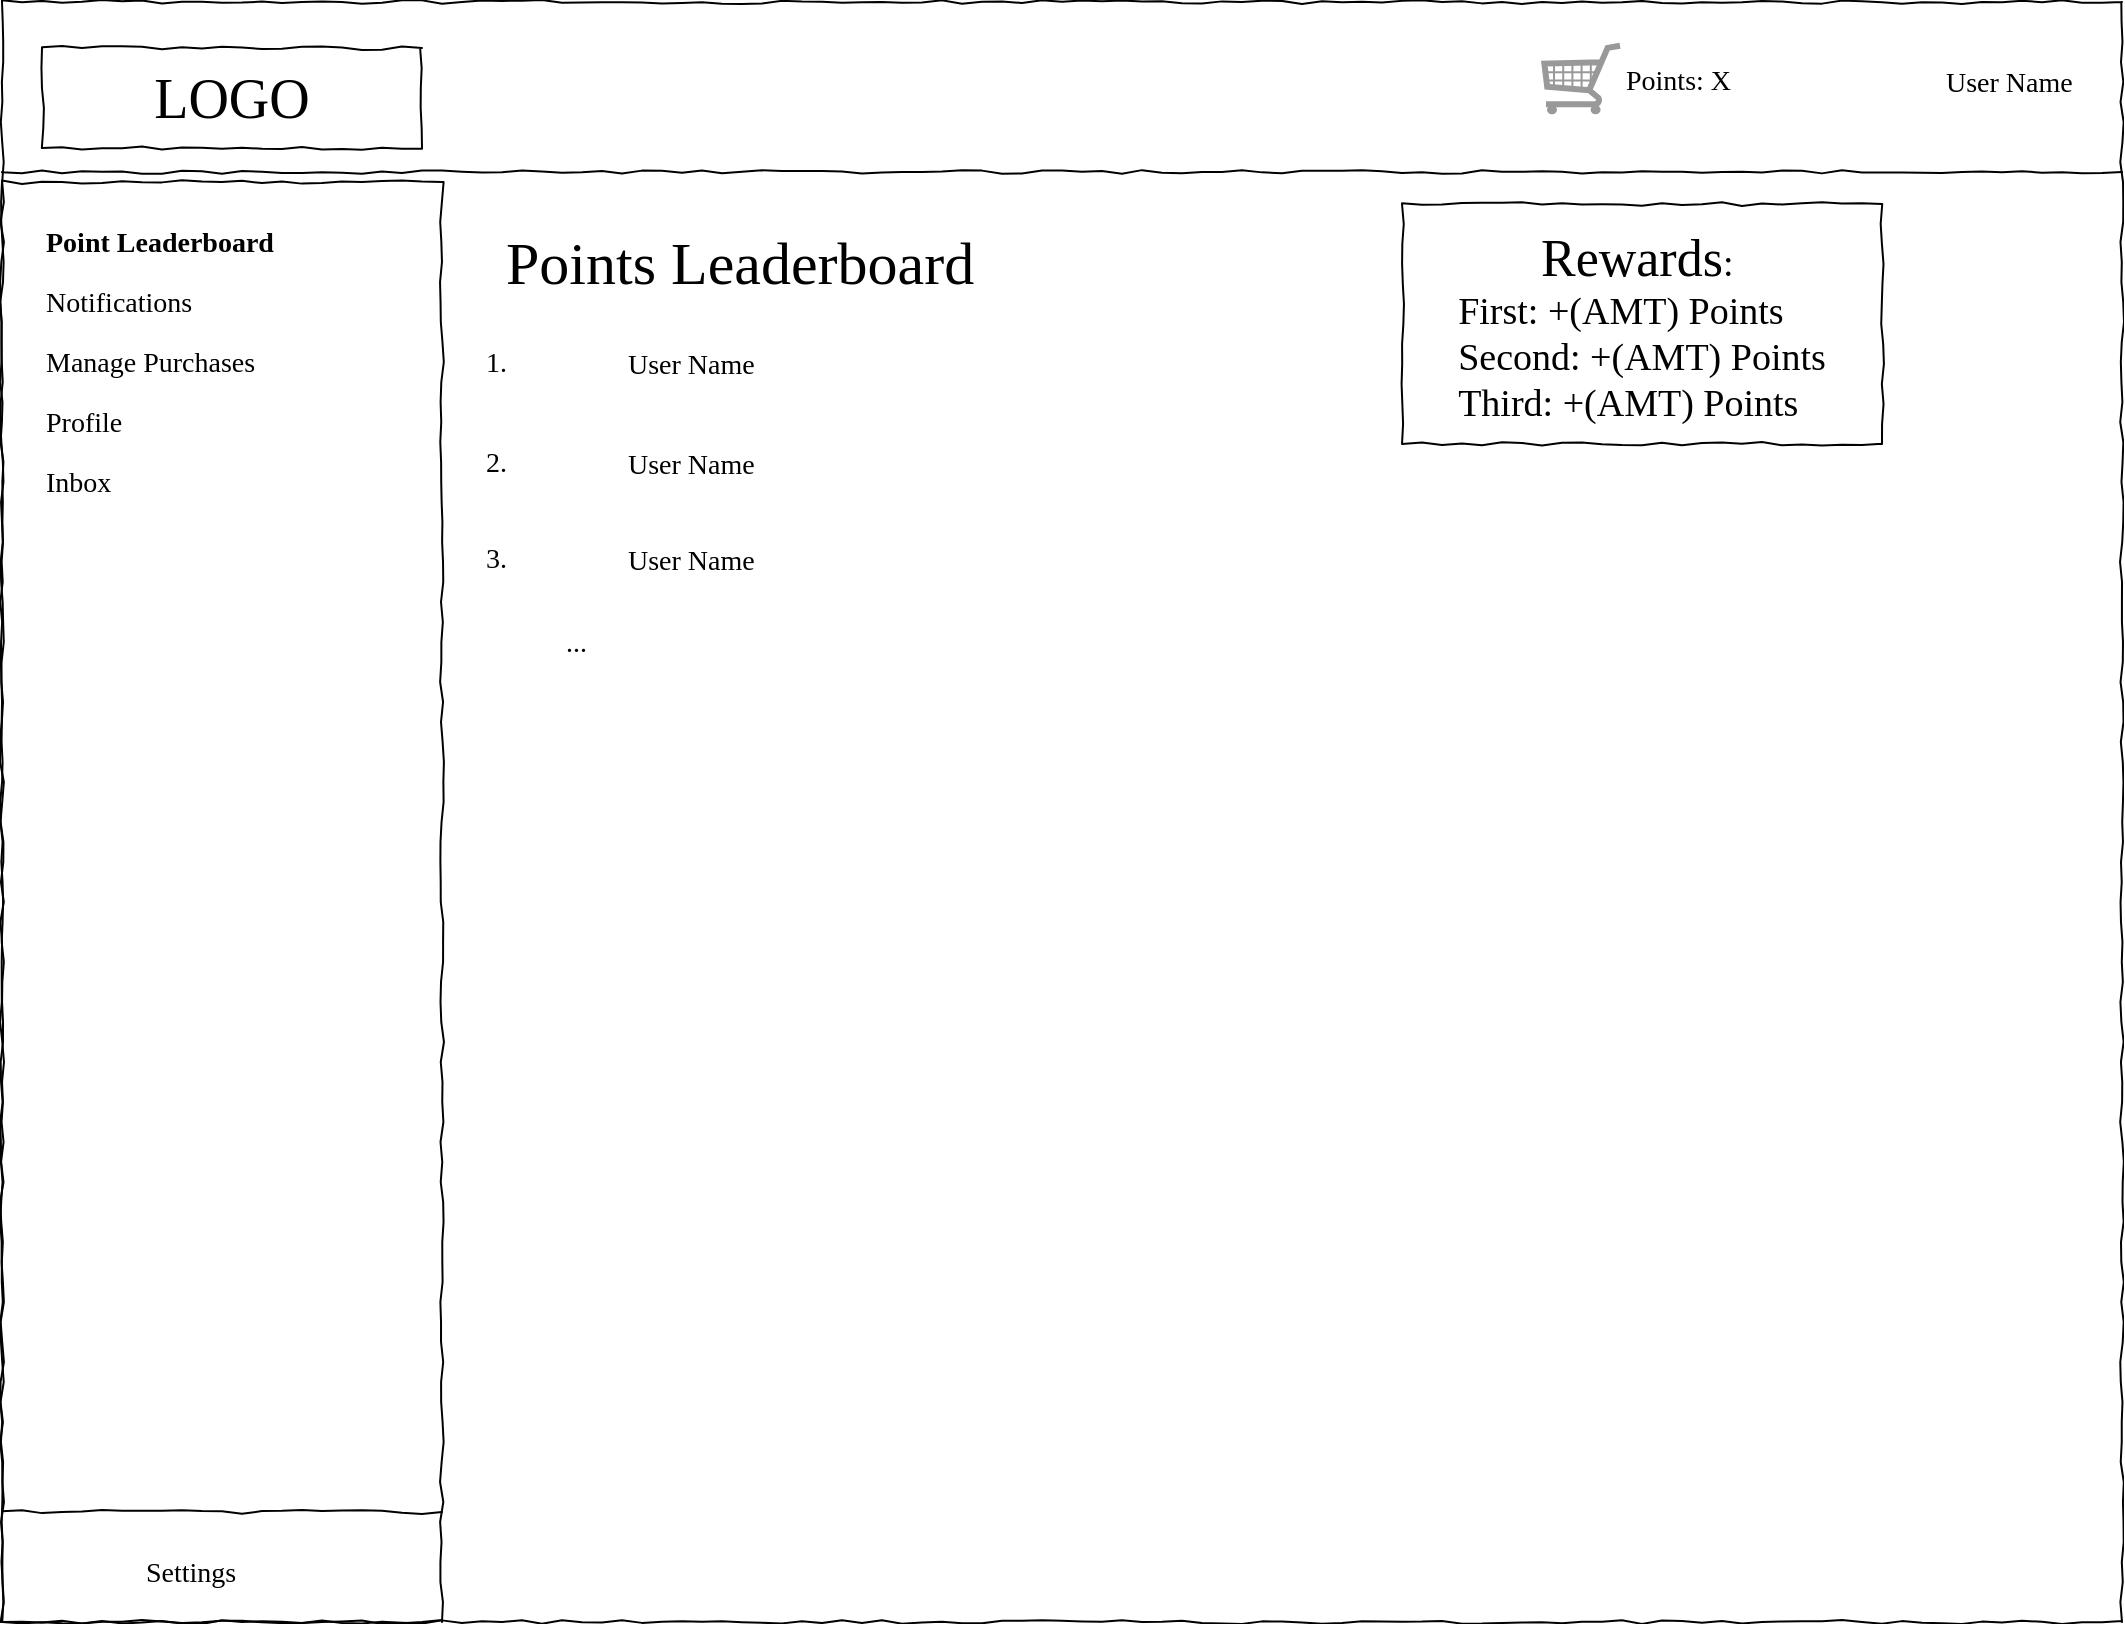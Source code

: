 <mxfile version="13.7.3" type="google"><diagram id="935G7JFL-Bs3WGecoIcB" name="Page-1"><mxGraphModel dx="1422" dy="794" grid="1" gridSize="10" guides="1" tooltips="1" connect="1" arrows="1" fold="1" page="1" pageScale="1" pageWidth="850" pageHeight="1100" math="0" shadow="0"><root><mxCell id="0"/><mxCell id="1" parent="0"/><mxCell id="7Pr6E29dwWmyfoG2bBF1-1" value="" style="whiteSpace=wrap;html=1;rounded=0;shadow=0;labelBackgroundColor=none;strokeColor=#000000;strokeWidth=1;fillColor=none;fontFamily=Verdana;fontSize=12;fontColor=#000000;align=center;comic=1;" vertex="1" parent="1"><mxGeometry x="10" y="10" width="1060" height="810" as="geometry"/></mxCell><mxCell id="7Pr6E29dwWmyfoG2bBF1-2" value="LOGO" style="whiteSpace=wrap;html=1;rounded=0;shadow=0;labelBackgroundColor=none;strokeWidth=1;fontFamily=Verdana;fontSize=28;align=center;comic=1;" vertex="1" parent="1"><mxGeometry x="30" y="33" width="190" height="50" as="geometry"/></mxCell><mxCell id="7Pr6E29dwWmyfoG2bBF1-3" value="" style="whiteSpace=wrap;html=1;rounded=0;shadow=0;labelBackgroundColor=none;strokeWidth=1;fillColor=none;fontFamily=Verdana;fontSize=12;align=center;comic=1;" vertex="1" parent="1"><mxGeometry x="10" y="100" width="220" height="720" as="geometry"/></mxCell><mxCell id="7Pr6E29dwWmyfoG2bBF1-4" value="" style="line;strokeWidth=1;html=1;rounded=0;shadow=0;labelBackgroundColor=none;fillColor=none;fontFamily=Verdana;fontSize=14;fontColor=#000000;align=center;comic=1;" vertex="1" parent="1"><mxGeometry x="10" y="90" width="1060" height="10" as="geometry"/></mxCell><mxCell id="7Pr6E29dwWmyfoG2bBF1-5" value="Notifications" style="text;html=1;points=[];align=left;verticalAlign=top;spacingTop=-4;fontSize=14;fontFamily=Verdana" vertex="1" parent="1"><mxGeometry x="30" y="150" width="170" height="20" as="geometry"/></mxCell><mxCell id="7Pr6E29dwWmyfoG2bBF1-6" value="User Name" style="text;html=1;points=[];align=left;verticalAlign=top;spacingTop=-4;fontSize=14;fontFamily=Verdana" vertex="1" parent="1"><mxGeometry x="980" y="40" width="80" height="20" as="geometry"/></mxCell><mxCell id="7Pr6E29dwWmyfoG2bBF1-7" value="&lt;font style=&quot;font-size: 30px&quot;&gt;Points Leaderboard&lt;/font&gt;" style="text;html=1;points=[];align=left;verticalAlign=top;spacingTop=-4;fontSize=14;fontFamily=Verdana" vertex="1" parent="1"><mxGeometry x="260" y="120" width="250" height="40" as="geometry"/></mxCell><mxCell id="7Pr6E29dwWmyfoG2bBF1-9" value="Points: X&lt;br&gt;" style="text;html=1;points=[];align=left;verticalAlign=top;spacingTop=-4;fontSize=14;fontFamily=Verdana" vertex="1" parent="1"><mxGeometry x="820" y="38.5" width="80" height="20" as="geometry"/></mxCell><mxCell id="7Pr6E29dwWmyfoG2bBF1-18" value="Manage Purchases" style="text;html=1;points=[];align=left;verticalAlign=top;spacingTop=-4;fontSize=14;fontFamily=Verdana" vertex="1" parent="1"><mxGeometry x="30" y="180" width="170" height="20" as="geometry"/></mxCell><mxCell id="7Pr6E29dwWmyfoG2bBF1-19" value="Profile" style="text;html=1;points=[];align=left;verticalAlign=top;spacingTop=-4;fontSize=14;fontFamily=Verdana" vertex="1" parent="1"><mxGeometry x="30" y="210" width="170" height="20" as="geometry"/></mxCell><mxCell id="7Pr6E29dwWmyfoG2bBF1-20" value="" style="verticalLabelPosition=bottom;shadow=0;dashed=0;align=center;html=1;verticalAlign=top;strokeWidth=1;shape=mxgraph.mockup.misc.shoppingCart;strokeColor=#999999;" vertex="1" parent="1"><mxGeometry x="780" y="31" width="40" height="35" as="geometry"/></mxCell><mxCell id="7Pr6E29dwWmyfoG2bBF1-21" value="Settings" style="text;html=1;points=[];align=left;verticalAlign=top;spacingTop=-4;fontSize=14;fontFamily=Verdana" vertex="1" parent="1"><mxGeometry x="80" y="785" width="120" height="20" as="geometry"/></mxCell><mxCell id="7Pr6E29dwWmyfoG2bBF1-22" value="" style="shape=image;html=1;verticalAlign=top;verticalLabelPosition=bottom;labelBackgroundColor=#ffffff;imageAspect=0;aspect=fixed;image=https://cdn4.iconfinder.com/data/icons/web-essential-4/64/42-web_essential-128.png;strokeColor=#000000;" vertex="1" parent="1"><mxGeometry x="30" y="777.5" width="35" height="35" as="geometry"/></mxCell><mxCell id="7Pr6E29dwWmyfoG2bBF1-23" value="&lt;b&gt;Point Leaderboard&lt;/b&gt;" style="text;html=1;points=[];align=left;verticalAlign=top;spacingTop=-4;fontSize=14;fontFamily=Verdana" vertex="1" parent="1"><mxGeometry x="30" y="120" width="170" height="20" as="geometry"/></mxCell><mxCell id="7Pr6E29dwWmyfoG2bBF1-24" value="Inbox" style="text;html=1;points=[];align=left;verticalAlign=top;spacingTop=-4;fontSize=14;fontFamily=Verdana" vertex="1" parent="1"><mxGeometry x="30" y="240" width="170" height="20" as="geometry"/></mxCell><mxCell id="7Pr6E29dwWmyfoG2bBF1-51" value="" style="shape=image;html=1;verticalAlign=top;verticalLabelPosition=bottom;labelBackgroundColor=#ffffff;imageAspect=0;aspect=fixed;image=https://cdn0.iconfinder.com/data/icons/elasto-online-store/26/00-ELASTOFONT-STORE-READY_user-circle-128.png;strokeColor=#000000;" vertex="1" parent="1"><mxGeometry x="939" y="31" width="38" height="38" as="geometry"/></mxCell><mxCell id="7Pr6E29dwWmyfoG2bBF1-52" value="" style="line;strokeWidth=1;html=1;rounded=0;shadow=0;labelBackgroundColor=none;fillColor=none;fontFamily=Verdana;fontSize=14;fontColor=#000000;align=center;comic=1;" vertex="1" parent="1"><mxGeometry x="10" y="760" width="220" height="10" as="geometry"/></mxCell><mxCell id="7Pr6E29dwWmyfoG2bBF1-53" value="User Name" style="text;html=1;points=[];align=left;verticalAlign=top;spacingTop=-4;fontSize=14;fontFamily=Verdana" vertex="1" parent="1"><mxGeometry x="321" y="181" width="80" height="20" as="geometry"/></mxCell><mxCell id="7Pr6E29dwWmyfoG2bBF1-54" value="" style="shape=image;html=1;verticalAlign=top;verticalLabelPosition=bottom;labelBackgroundColor=#ffffff;imageAspect=0;aspect=fixed;image=https://cdn0.iconfinder.com/data/icons/elasto-online-store/26/00-ELASTOFONT-STORE-READY_user-circle-128.png;strokeColor=#000000;" vertex="1" parent="1"><mxGeometry x="280" y="172" width="38" height="38" as="geometry"/></mxCell><mxCell id="7Pr6E29dwWmyfoG2bBF1-55" value="1." style="text;html=1;points=[];align=left;verticalAlign=top;spacingTop=-4;fontSize=14;fontFamily=Verdana" vertex="1" parent="1"><mxGeometry x="250" y="180" width="50" height="20" as="geometry"/></mxCell><mxCell id="7Pr6E29dwWmyfoG2bBF1-65" value="User Name" style="text;html=1;points=[];align=left;verticalAlign=top;spacingTop=-4;fontSize=14;fontFamily=Verdana" vertex="1" parent="1"><mxGeometry x="321" y="231" width="80" height="20" as="geometry"/></mxCell><mxCell id="7Pr6E29dwWmyfoG2bBF1-66" value="" style="shape=image;html=1;verticalAlign=top;verticalLabelPosition=bottom;labelBackgroundColor=#ffffff;imageAspect=0;aspect=fixed;image=https://cdn0.iconfinder.com/data/icons/elasto-online-store/26/00-ELASTOFONT-STORE-READY_user-circle-128.png;strokeColor=#000000;" vertex="1" parent="1"><mxGeometry x="280" y="222" width="38" height="38" as="geometry"/></mxCell><mxCell id="7Pr6E29dwWmyfoG2bBF1-67" value="2." style="text;html=1;points=[];align=left;verticalAlign=top;spacingTop=-4;fontSize=14;fontFamily=Verdana" vertex="1" parent="1"><mxGeometry x="250" y="230" width="50" height="20" as="geometry"/></mxCell><mxCell id="7Pr6E29dwWmyfoG2bBF1-68" value="User Name" style="text;html=1;points=[];align=left;verticalAlign=top;spacingTop=-4;fontSize=14;fontFamily=Verdana" vertex="1" parent="1"><mxGeometry x="321" y="279" width="80" height="20" as="geometry"/></mxCell><mxCell id="7Pr6E29dwWmyfoG2bBF1-69" value="" style="shape=image;html=1;verticalAlign=top;verticalLabelPosition=bottom;labelBackgroundColor=#ffffff;imageAspect=0;aspect=fixed;image=https://cdn0.iconfinder.com/data/icons/elasto-online-store/26/00-ELASTOFONT-STORE-READY_user-circle-128.png;strokeColor=#000000;" vertex="1" parent="1"><mxGeometry x="280" y="270" width="38" height="38" as="geometry"/></mxCell><mxCell id="7Pr6E29dwWmyfoG2bBF1-70" value="3." style="text;html=1;points=[];align=left;verticalAlign=top;spacingTop=-4;fontSize=14;fontFamily=Verdana" vertex="1" parent="1"><mxGeometry x="250" y="278" width="50" height="20" as="geometry"/></mxCell><mxCell id="7Pr6E29dwWmyfoG2bBF1-71" value="..." style="text;html=1;points=[];align=left;verticalAlign=top;spacingTop=-4;fontSize=14;fontFamily=Verdana" vertex="1" parent="1"><mxGeometry x="290" y="320" width="20" height="20" as="geometry"/></mxCell><mxCell id="7Pr6E29dwWmyfoG2bBF1-72" value="&lt;font style=&quot;font-size: 26px&quot;&gt;Rewards&lt;/font&gt;&lt;font style=&quot;font-size: 19px&quot;&gt;:&amp;nbsp;&lt;br&gt;&lt;div style=&quot;text-align: left&quot;&gt;&lt;span&gt;First: +(AMT) Points&lt;/span&gt;&lt;/div&gt;&lt;div style=&quot;text-align: left&quot;&gt;&lt;span&gt;Second: +(AMT) Points&lt;/span&gt;&lt;/div&gt;&lt;div style=&quot;text-align: left&quot;&gt;&lt;span&gt;Third: +(AMT) Points&lt;/span&gt;&lt;/div&gt;&lt;/font&gt;" style="whiteSpace=wrap;html=1;rounded=0;shadow=0;labelBackgroundColor=none;strokeWidth=1;fontFamily=Verdana;fontSize=28;align=center;comic=1;" vertex="1" parent="1"><mxGeometry x="710" y="111" width="240" height="120" as="geometry"/></mxCell></root></mxGraphModel></diagram></mxfile>